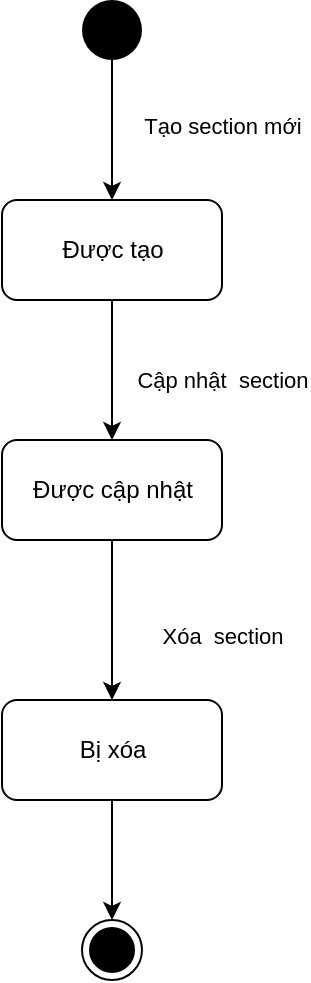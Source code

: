 <mxfile version="13.9.8" type="google"><diagram id="cM95GBrSe8WoMF1eg478" name="Page-1"><mxGraphModel dx="1323" dy="702" grid="1" gridSize="10" guides="1" tooltips="1" connect="1" arrows="1" fold="1" page="1" pageScale="1" pageWidth="827" pageHeight="1169" math="0" shadow="0"><root><mxCell id="0"/><mxCell id="1" parent="0"/><mxCell id="3JiHvaVz4vZRLUqx9Pti-1" style="edgeStyle=orthogonalEdgeStyle;rounded=0;orthogonalLoop=1;jettySize=auto;html=1;" edge="1" parent="1" source="3JiHvaVz4vZRLUqx9Pti-3" target="3JiHvaVz4vZRLUqx9Pti-9"><mxGeometry relative="1" as="geometry"/></mxCell><mxCell id="3JiHvaVz4vZRLUqx9Pti-2" value="Cập nhật&amp;nbsp; section" style="edgeLabel;html=1;align=center;verticalAlign=middle;resizable=0;points=[];" vertex="1" connectable="0" parent="3JiHvaVz4vZRLUqx9Pti-1"><mxGeometry x="0.131" y="1" relative="1" as="geometry"><mxPoint x="54" as="offset"/></mxGeometry></mxCell><mxCell id="3JiHvaVz4vZRLUqx9Pti-3" value="Được tạo" style="html=1;rounded=1" vertex="1" parent="1"><mxGeometry x="344" y="150" width="110" height="50" as="geometry"/></mxCell><mxCell id="3JiHvaVz4vZRLUqx9Pti-4" style="edgeStyle=orthogonalEdgeStyle;rounded=0;orthogonalLoop=1;jettySize=auto;html=1;" edge="1" parent="1" source="3JiHvaVz4vZRLUqx9Pti-6" target="3JiHvaVz4vZRLUqx9Pti-3"><mxGeometry relative="1" as="geometry"/></mxCell><mxCell id="3JiHvaVz4vZRLUqx9Pti-5" value="Tạo section mới" style="edgeLabel;html=1;align=center;verticalAlign=middle;resizable=0;points=[];" vertex="1" connectable="0" parent="3JiHvaVz4vZRLUqx9Pti-4"><mxGeometry x="0.154" y="-3" relative="1" as="geometry"><mxPoint x="58" y="-7.93" as="offset"/></mxGeometry></mxCell><mxCell id="3JiHvaVz4vZRLUqx9Pti-6" value="" style="ellipse;fillColor=#000000;strokeColor=none;" vertex="1" parent="1"><mxGeometry x="384" y="50" width="30" height="30" as="geometry"/></mxCell><mxCell id="3JiHvaVz4vZRLUqx9Pti-7" style="edgeStyle=orthogonalEdgeStyle;rounded=0;orthogonalLoop=1;jettySize=auto;html=1;" edge="1" parent="1" source="3JiHvaVz4vZRLUqx9Pti-9" target="3JiHvaVz4vZRLUqx9Pti-11"><mxGeometry relative="1" as="geometry"/></mxCell><mxCell id="3JiHvaVz4vZRLUqx9Pti-8" value="Xóa&amp;nbsp; section" style="edgeLabel;html=1;align=center;verticalAlign=middle;resizable=0;points=[];" vertex="1" connectable="0" parent="3JiHvaVz4vZRLUqx9Pti-7"><mxGeometry x="-0.212" relative="1" as="geometry"><mxPoint x="55" y="16.55" as="offset"/></mxGeometry></mxCell><mxCell id="3JiHvaVz4vZRLUqx9Pti-9" value="Được cập nhật" style="html=1;rounded=1" vertex="1" parent="1"><mxGeometry x="344" y="270" width="110" height="50" as="geometry"/></mxCell><mxCell id="3JiHvaVz4vZRLUqx9Pti-10" style="edgeStyle=orthogonalEdgeStyle;rounded=0;orthogonalLoop=1;jettySize=auto;html=1;" edge="1" parent="1" source="3JiHvaVz4vZRLUqx9Pti-11" target="3JiHvaVz4vZRLUqx9Pti-12"><mxGeometry relative="1" as="geometry"/></mxCell><mxCell id="3JiHvaVz4vZRLUqx9Pti-11" value="Bị xóa" style="html=1;rounded=1" vertex="1" parent="1"><mxGeometry x="344" y="400" width="110" height="50" as="geometry"/></mxCell><mxCell id="3JiHvaVz4vZRLUqx9Pti-12" value="" style="ellipse;html=1;shape=endState;fillColor=#000000;strokeColor=#000000;" vertex="1" parent="1"><mxGeometry x="384" y="510" width="30" height="30" as="geometry"/></mxCell></root></mxGraphModel></diagram></mxfile>